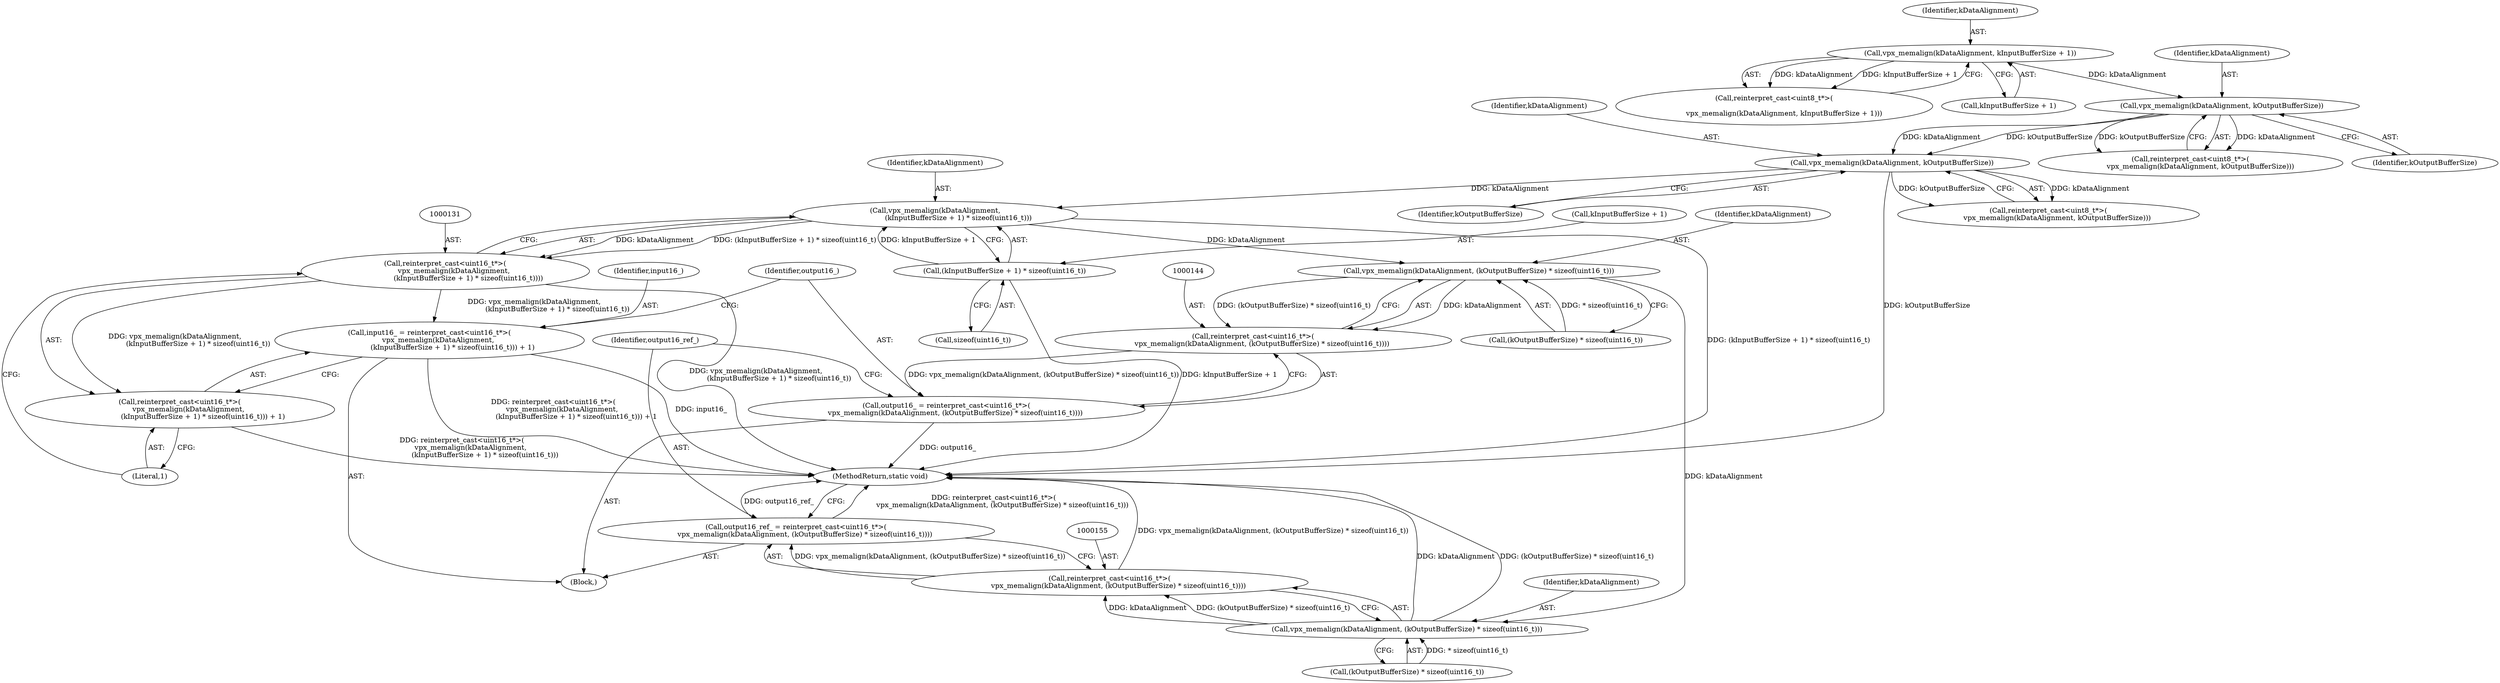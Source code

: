 digraph "0_Android_5a9753fca56f0eeb9f61e342b2fccffc364f9426_31@API" {
"1000132" [label="(Call,vpx_memalign(kDataAlignment,\n                     (kInputBufferSize + 1) * sizeof(uint16_t)))"];
"1000124" [label="(Call,vpx_memalign(kDataAlignment, kOutputBufferSize))"];
"1000117" [label="(Call,vpx_memalign(kDataAlignment, kOutputBufferSize))"];
"1000107" [label="(Call,vpx_memalign(kDataAlignment, kInputBufferSize + 1))"];
"1000134" [label="(Call,(kInputBufferSize + 1) * sizeof(uint16_t))"];
"1000130" [label="(Call,reinterpret_cast<uint16_t*>(\n        vpx_memalign(kDataAlignment,\n                     (kInputBufferSize + 1) * sizeof(uint16_t))))"];
"1000127" [label="(Call,input16_ = reinterpret_cast<uint16_t*>(\n        vpx_memalign(kDataAlignment,\n                     (kInputBufferSize + 1) * sizeof(uint16_t))) + 1)"];
"1000129" [label="(Call,reinterpret_cast<uint16_t*>(\n        vpx_memalign(kDataAlignment,\n                     (kInputBufferSize + 1) * sizeof(uint16_t))) + 1)"];
"1000145" [label="(Call,vpx_memalign(kDataAlignment, (kOutputBufferSize) * sizeof(uint16_t)))"];
"1000143" [label="(Call,reinterpret_cast<uint16_t*>(\n        vpx_memalign(kDataAlignment, (kOutputBufferSize) * sizeof(uint16_t))))"];
"1000141" [label="(Call,output16_ = reinterpret_cast<uint16_t*>(\n        vpx_memalign(kDataAlignment, (kOutputBufferSize) * sizeof(uint16_t))))"];
"1000156" [label="(Call,vpx_memalign(kDataAlignment, (kOutputBufferSize) * sizeof(uint16_t)))"];
"1000154" [label="(Call,reinterpret_cast<uint16_t*>(\n        vpx_memalign(kDataAlignment, (kOutputBufferSize) * sizeof(uint16_t))))"];
"1000152" [label="(Call,output16_ref_ = reinterpret_cast<uint16_t*>(\n        vpx_memalign(kDataAlignment, (kOutputBufferSize) * sizeof(uint16_t))))"];
"1000138" [label="(Call,sizeof(uint16_t))"];
"1000153" [label="(Identifier,output16_ref_)"];
"1000126" [label="(Identifier,kOutputBufferSize)"];
"1000157" [label="(Identifier,kDataAlignment)"];
"1000124" [label="(Call,vpx_memalign(kDataAlignment, kOutputBufferSize))"];
"1000147" [label="(Call,(kOutputBufferSize) * sizeof(uint16_t))"];
"1000107" [label="(Call,vpx_memalign(kDataAlignment, kInputBufferSize + 1))"];
"1000158" [label="(Call,(kOutputBufferSize) * sizeof(uint16_t))"];
"1000145" [label="(Call,vpx_memalign(kDataAlignment, (kOutputBufferSize) * sizeof(uint16_t)))"];
"1000132" [label="(Call,vpx_memalign(kDataAlignment,\n                     (kInputBufferSize + 1) * sizeof(uint16_t)))"];
"1000130" [label="(Call,reinterpret_cast<uint16_t*>(\n        vpx_memalign(kDataAlignment,\n                     (kInputBufferSize + 1) * sizeof(uint16_t))))"];
"1000105" [label="(Call,reinterpret_cast<uint8_t*>(\n\n         vpx_memalign(kDataAlignment, kInputBufferSize + 1)))"];
"1000115" [label="(Call,reinterpret_cast<uint8_t*>(\n         vpx_memalign(kDataAlignment, kOutputBufferSize)))"];
"1000140" [label="(Literal,1)"];
"1000146" [label="(Identifier,kDataAlignment)"];
"1000122" [label="(Call,reinterpret_cast<uint8_t*>(\n        vpx_memalign(kDataAlignment, kOutputBufferSize)))"];
"1000129" [label="(Call,reinterpret_cast<uint16_t*>(\n        vpx_memalign(kDataAlignment,\n                     (kInputBufferSize + 1) * sizeof(uint16_t))) + 1)"];
"1000101" [label="(Block,)"];
"1000118" [label="(Identifier,kDataAlignment)"];
"1000135" [label="(Call,kInputBufferSize + 1)"];
"1000156" [label="(Call,vpx_memalign(kDataAlignment, (kOutputBufferSize) * sizeof(uint16_t)))"];
"1000133" [label="(Identifier,kDataAlignment)"];
"1000119" [label="(Identifier,kOutputBufferSize)"];
"1000142" [label="(Identifier,output16_)"];
"1000117" [label="(Call,vpx_memalign(kDataAlignment, kOutputBufferSize))"];
"1000163" [label="(MethodReturn,static void)"];
"1000109" [label="(Call,kInputBufferSize + 1)"];
"1000127" [label="(Call,input16_ = reinterpret_cast<uint16_t*>(\n        vpx_memalign(kDataAlignment,\n                     (kInputBufferSize + 1) * sizeof(uint16_t))) + 1)"];
"1000154" [label="(Call,reinterpret_cast<uint16_t*>(\n        vpx_memalign(kDataAlignment, (kOutputBufferSize) * sizeof(uint16_t))))"];
"1000108" [label="(Identifier,kDataAlignment)"];
"1000141" [label="(Call,output16_ = reinterpret_cast<uint16_t*>(\n        vpx_memalign(kDataAlignment, (kOutputBufferSize) * sizeof(uint16_t))))"];
"1000152" [label="(Call,output16_ref_ = reinterpret_cast<uint16_t*>(\n        vpx_memalign(kDataAlignment, (kOutputBufferSize) * sizeof(uint16_t))))"];
"1000143" [label="(Call,reinterpret_cast<uint16_t*>(\n        vpx_memalign(kDataAlignment, (kOutputBufferSize) * sizeof(uint16_t))))"];
"1000125" [label="(Identifier,kDataAlignment)"];
"1000128" [label="(Identifier,input16_)"];
"1000134" [label="(Call,(kInputBufferSize + 1) * sizeof(uint16_t))"];
"1000132" -> "1000130"  [label="AST: "];
"1000132" -> "1000134"  [label="CFG: "];
"1000133" -> "1000132"  [label="AST: "];
"1000134" -> "1000132"  [label="AST: "];
"1000130" -> "1000132"  [label="CFG: "];
"1000132" -> "1000163"  [label="DDG: (kInputBufferSize + 1) * sizeof(uint16_t)"];
"1000132" -> "1000130"  [label="DDG: kDataAlignment"];
"1000132" -> "1000130"  [label="DDG: (kInputBufferSize + 1) * sizeof(uint16_t)"];
"1000124" -> "1000132"  [label="DDG: kDataAlignment"];
"1000134" -> "1000132"  [label="DDG: kInputBufferSize + 1"];
"1000132" -> "1000145"  [label="DDG: kDataAlignment"];
"1000124" -> "1000122"  [label="AST: "];
"1000124" -> "1000126"  [label="CFG: "];
"1000125" -> "1000124"  [label="AST: "];
"1000126" -> "1000124"  [label="AST: "];
"1000122" -> "1000124"  [label="CFG: "];
"1000124" -> "1000163"  [label="DDG: kOutputBufferSize"];
"1000124" -> "1000122"  [label="DDG: kDataAlignment"];
"1000124" -> "1000122"  [label="DDG: kOutputBufferSize"];
"1000117" -> "1000124"  [label="DDG: kDataAlignment"];
"1000117" -> "1000124"  [label="DDG: kOutputBufferSize"];
"1000117" -> "1000115"  [label="AST: "];
"1000117" -> "1000119"  [label="CFG: "];
"1000118" -> "1000117"  [label="AST: "];
"1000119" -> "1000117"  [label="AST: "];
"1000115" -> "1000117"  [label="CFG: "];
"1000117" -> "1000115"  [label="DDG: kDataAlignment"];
"1000117" -> "1000115"  [label="DDG: kOutputBufferSize"];
"1000107" -> "1000117"  [label="DDG: kDataAlignment"];
"1000107" -> "1000105"  [label="AST: "];
"1000107" -> "1000109"  [label="CFG: "];
"1000108" -> "1000107"  [label="AST: "];
"1000109" -> "1000107"  [label="AST: "];
"1000105" -> "1000107"  [label="CFG: "];
"1000107" -> "1000105"  [label="DDG: kDataAlignment"];
"1000107" -> "1000105"  [label="DDG: kInputBufferSize + 1"];
"1000134" -> "1000138"  [label="CFG: "];
"1000135" -> "1000134"  [label="AST: "];
"1000138" -> "1000134"  [label="AST: "];
"1000134" -> "1000163"  [label="DDG: kInputBufferSize + 1"];
"1000130" -> "1000129"  [label="AST: "];
"1000131" -> "1000130"  [label="AST: "];
"1000140" -> "1000130"  [label="CFG: "];
"1000130" -> "1000163"  [label="DDG: vpx_memalign(kDataAlignment,\n                     (kInputBufferSize + 1) * sizeof(uint16_t))"];
"1000130" -> "1000127"  [label="DDG: vpx_memalign(kDataAlignment,\n                     (kInputBufferSize + 1) * sizeof(uint16_t))"];
"1000130" -> "1000129"  [label="DDG: vpx_memalign(kDataAlignment,\n                     (kInputBufferSize + 1) * sizeof(uint16_t))"];
"1000127" -> "1000101"  [label="AST: "];
"1000127" -> "1000129"  [label="CFG: "];
"1000128" -> "1000127"  [label="AST: "];
"1000129" -> "1000127"  [label="AST: "];
"1000142" -> "1000127"  [label="CFG: "];
"1000127" -> "1000163"  [label="DDG: reinterpret_cast<uint16_t*>(\n        vpx_memalign(kDataAlignment,\n                     (kInputBufferSize + 1) * sizeof(uint16_t))) + 1"];
"1000127" -> "1000163"  [label="DDG: input16_"];
"1000129" -> "1000140"  [label="CFG: "];
"1000140" -> "1000129"  [label="AST: "];
"1000129" -> "1000163"  [label="DDG: reinterpret_cast<uint16_t*>(\n        vpx_memalign(kDataAlignment,\n                     (kInputBufferSize + 1) * sizeof(uint16_t)))"];
"1000145" -> "1000143"  [label="AST: "];
"1000145" -> "1000147"  [label="CFG: "];
"1000146" -> "1000145"  [label="AST: "];
"1000147" -> "1000145"  [label="AST: "];
"1000143" -> "1000145"  [label="CFG: "];
"1000145" -> "1000143"  [label="DDG: kDataAlignment"];
"1000145" -> "1000143"  [label="DDG: (kOutputBufferSize) * sizeof(uint16_t)"];
"1000147" -> "1000145"  [label="DDG: * sizeof(uint16_t)"];
"1000145" -> "1000156"  [label="DDG: kDataAlignment"];
"1000143" -> "1000141"  [label="AST: "];
"1000144" -> "1000143"  [label="AST: "];
"1000141" -> "1000143"  [label="CFG: "];
"1000143" -> "1000141"  [label="DDG: vpx_memalign(kDataAlignment, (kOutputBufferSize) * sizeof(uint16_t))"];
"1000141" -> "1000101"  [label="AST: "];
"1000142" -> "1000141"  [label="AST: "];
"1000153" -> "1000141"  [label="CFG: "];
"1000141" -> "1000163"  [label="DDG: output16_"];
"1000156" -> "1000154"  [label="AST: "];
"1000156" -> "1000158"  [label="CFG: "];
"1000157" -> "1000156"  [label="AST: "];
"1000158" -> "1000156"  [label="AST: "];
"1000154" -> "1000156"  [label="CFG: "];
"1000156" -> "1000163"  [label="DDG: kDataAlignment"];
"1000156" -> "1000163"  [label="DDG: (kOutputBufferSize) * sizeof(uint16_t)"];
"1000156" -> "1000154"  [label="DDG: kDataAlignment"];
"1000156" -> "1000154"  [label="DDG: (kOutputBufferSize) * sizeof(uint16_t)"];
"1000158" -> "1000156"  [label="DDG: * sizeof(uint16_t)"];
"1000154" -> "1000152"  [label="AST: "];
"1000155" -> "1000154"  [label="AST: "];
"1000152" -> "1000154"  [label="CFG: "];
"1000154" -> "1000163"  [label="DDG: vpx_memalign(kDataAlignment, (kOutputBufferSize) * sizeof(uint16_t))"];
"1000154" -> "1000152"  [label="DDG: vpx_memalign(kDataAlignment, (kOutputBufferSize) * sizeof(uint16_t))"];
"1000152" -> "1000101"  [label="AST: "];
"1000153" -> "1000152"  [label="AST: "];
"1000163" -> "1000152"  [label="CFG: "];
"1000152" -> "1000163"  [label="DDG: reinterpret_cast<uint16_t*>(\n        vpx_memalign(kDataAlignment, (kOutputBufferSize) * sizeof(uint16_t)))"];
"1000152" -> "1000163"  [label="DDG: output16_ref_"];
}
